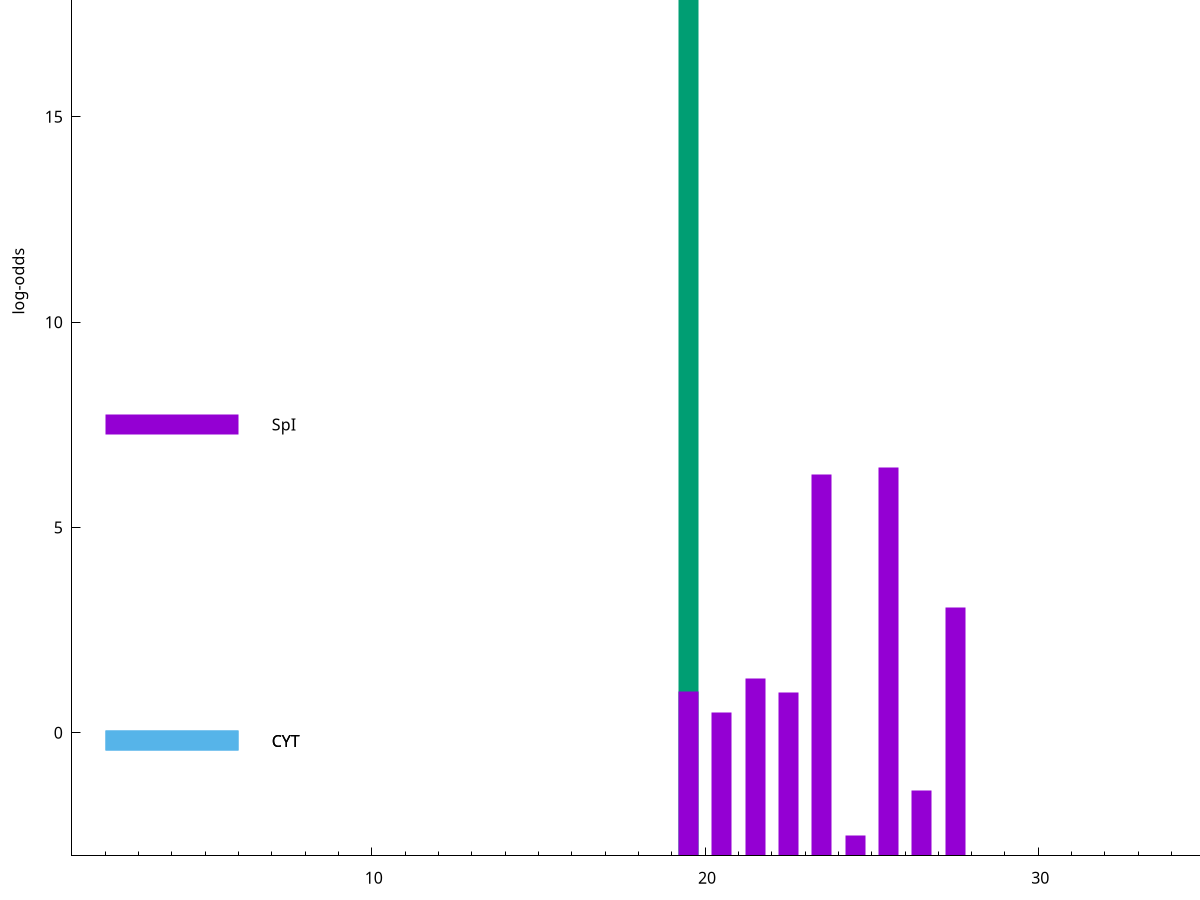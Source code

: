 set title "LipoP predictions for SRR5666568.gff"
set size 2., 1.4
set xrange [1:70] 
set mxtics 10
set yrange [-3:25]
set y2range [0:28]
set ylabel "log-odds"
set term postscript eps color solid "Helvetica" 30
set output "SRR5666568.gff451.eps"
set arrow from 2,22.3393 to 6,22.3393 nohead lt 2 lw 20
set label "SpII" at 7,22.3393
set arrow from 2,7.50775 to 6,7.50775 nohead lt 1 lw 20
set label "SpI" at 7,7.50775
set arrow from 2,-0.200913 to 6,-0.200913 nohead lt 3 lw 20
set label "CYT" at 7,-0.200913
set arrow from 2,-0.200913 to 6,-0.200913 nohead lt 3 lw 20
set label "CYT" at 7,-0.200913
set arrow from 2,22.3393 to 6,22.3393 nohead lt 2 lw 20
set label "SpII" at 7,22.3393
# NOTE: The scores below are the log-odds scores with the threshold
# NOTE: subtracted (a hack to make gnuplot make the histogram all
# NOTE: look nice).
plot "-" axes x1y2 title "" with impulses lt 2 lw 20, "-" axes x1y2 title "" with impulses lt 1 lw 20
19.500000 25.339300
e
25.500000 9.450340
23.500000 9.282510
27.500000 6.040840
21.500000 4.330390
19.500000 4.009530
22.500000 3.970997
20.500000 3.490552
26.500000 1.588610
24.500000 0.505810
e
exit
